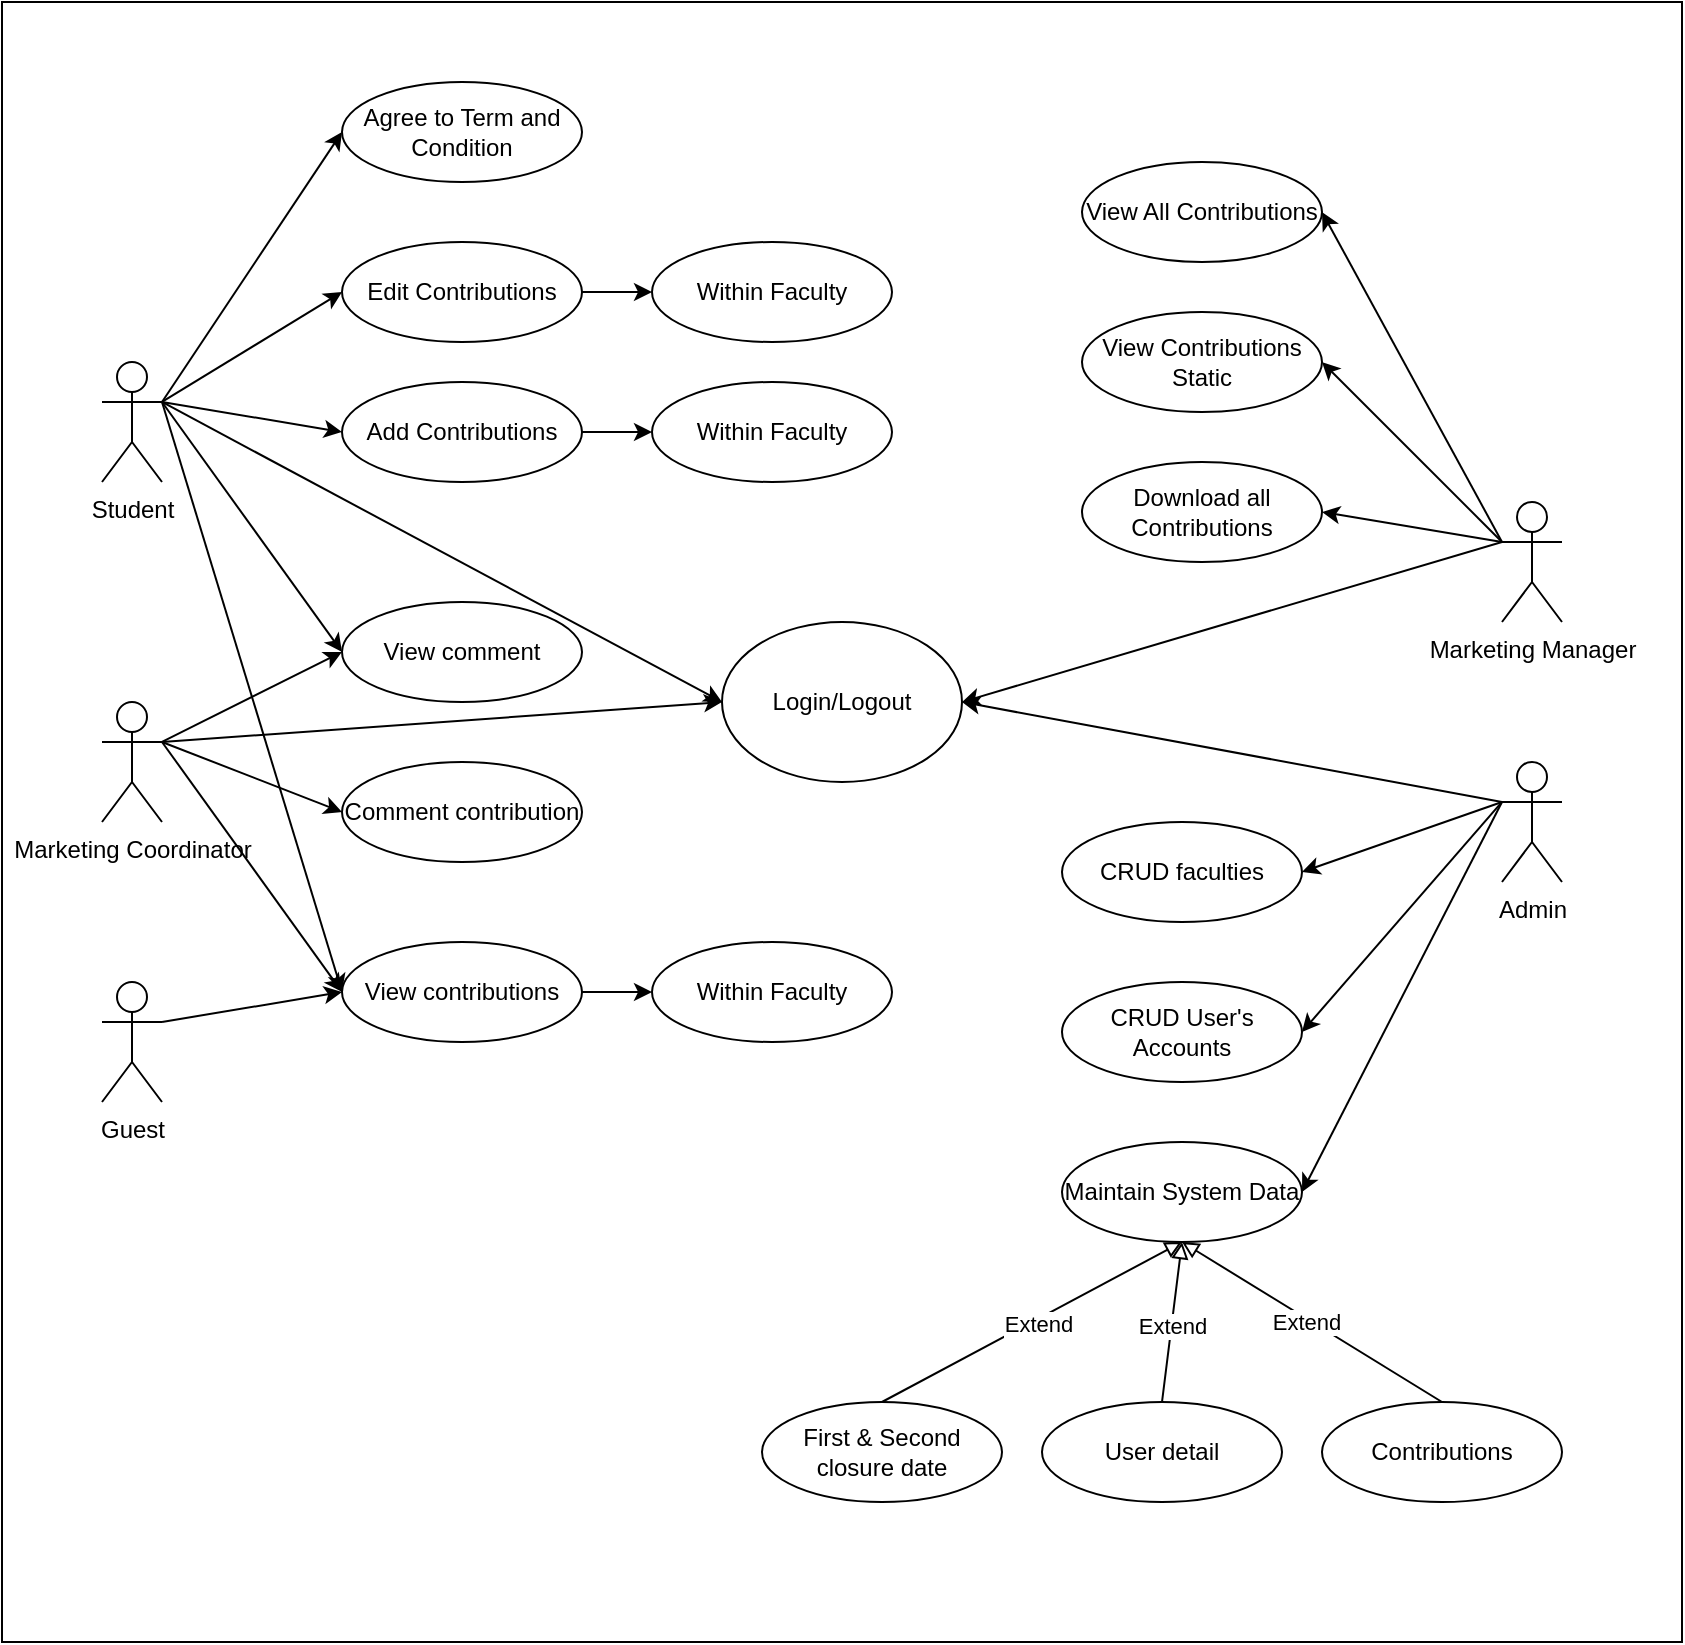 <mxfile version="24.2.2" type="github">
  <diagram name="Page-1" id="vgnqtysXQieB4pXxnnxd">
    <mxGraphModel dx="1009" dy="542" grid="1" gridSize="10" guides="1" tooltips="1" connect="1" arrows="1" fold="1" page="1" pageScale="1" pageWidth="850" pageHeight="1100" math="0" shadow="0">
      <root>
        <mxCell id="0" />
        <mxCell id="1" parent="0" />
        <mxCell id="5GnFBJSOActx5n4x3gq5-1" value="" style="rounded=0;whiteSpace=wrap;html=1;" parent="1" vertex="1">
          <mxGeometry x="100" y="10" width="840" height="820" as="geometry" />
        </mxCell>
        <mxCell id="5GnFBJSOActx5n4x3gq5-2" value="Admin" style="shape=umlActor;verticalLabelPosition=bottom;verticalAlign=top;html=1;outlineConnect=0;" parent="1" vertex="1">
          <mxGeometry x="850" y="390" width="30" height="60" as="geometry" />
        </mxCell>
        <mxCell id="5GnFBJSOActx5n4x3gq5-3" value="Guest" style="shape=umlActor;verticalLabelPosition=bottom;verticalAlign=top;html=1;outlineConnect=0;" parent="1" vertex="1">
          <mxGeometry x="150" y="500" width="30" height="60" as="geometry" />
        </mxCell>
        <mxCell id="5GnFBJSOActx5n4x3gq5-4" value="Marketing Manager" style="shape=umlActor;verticalLabelPosition=bottom;verticalAlign=top;html=1;outlineConnect=0;" parent="1" vertex="1">
          <mxGeometry x="850" y="260" width="30" height="60" as="geometry" />
        </mxCell>
        <mxCell id="5GnFBJSOActx5n4x3gq5-5" value="Marketing Coordinator" style="shape=umlActor;verticalLabelPosition=bottom;verticalAlign=top;html=1;outlineConnect=0;" parent="1" vertex="1">
          <mxGeometry x="150" y="360" width="30" height="60" as="geometry" />
        </mxCell>
        <mxCell id="5GnFBJSOActx5n4x3gq5-6" value="Student" style="shape=umlActor;verticalLabelPosition=bottom;verticalAlign=top;html=1;outlineConnect=0;" parent="1" vertex="1">
          <mxGeometry x="150" y="190" width="30" height="60" as="geometry" />
        </mxCell>
        <mxCell id="5GnFBJSOActx5n4x3gq5-15" value="Within Faculty" style="ellipse;whiteSpace=wrap;html=1;" parent="1" vertex="1">
          <mxGeometry x="425" y="200" width="120" height="50" as="geometry" />
        </mxCell>
        <mxCell id="5GnFBJSOActx5n4x3gq5-18" value="Add Contributions" style="ellipse;whiteSpace=wrap;html=1;" parent="1" vertex="1">
          <mxGeometry x="270" y="200" width="120" height="50" as="geometry" />
        </mxCell>
        <mxCell id="5GnFBJSOActx5n4x3gq5-20" value="" style="endArrow=classic;html=1;rounded=0;exitX=1;exitY=0.333;exitDx=0;exitDy=0;exitPerimeter=0;entryX=0;entryY=0.5;entryDx=0;entryDy=0;" parent="1" source="5GnFBJSOActx5n4x3gq5-6" target="5GnFBJSOActx5n4x3gq5-18" edge="1">
          <mxGeometry width="50" height="50" relative="1" as="geometry">
            <mxPoint x="400" y="160" as="sourcePoint" />
            <mxPoint x="450" y="110" as="targetPoint" />
          </mxGeometry>
        </mxCell>
        <mxCell id="5GnFBJSOActx5n4x3gq5-27" style="edgeStyle=orthogonalEdgeStyle;rounded=0;orthogonalLoop=1;jettySize=auto;html=1;exitX=0.5;exitY=1;exitDx=0;exitDy=0;" parent="1" source="5GnFBJSOActx5n4x3gq5-15" target="5GnFBJSOActx5n4x3gq5-15" edge="1">
          <mxGeometry relative="1" as="geometry" />
        </mxCell>
        <mxCell id="5GnFBJSOActx5n4x3gq5-28" value="View All Contributions" style="ellipse;whiteSpace=wrap;html=1;" parent="1" vertex="1">
          <mxGeometry x="640" y="90" width="120" height="50" as="geometry" />
        </mxCell>
        <mxCell id="5GnFBJSOActx5n4x3gq5-33" value="CRUD faculties" style="ellipse;whiteSpace=wrap;html=1;" parent="1" vertex="1">
          <mxGeometry x="630" y="420" width="120" height="50" as="geometry" />
        </mxCell>
        <mxCell id="rEA6fzusFfQtPm0cxR4m-1" value="Comment contribution" style="ellipse;whiteSpace=wrap;html=1;" parent="1" vertex="1">
          <mxGeometry x="270" y="390" width="120" height="50" as="geometry" />
        </mxCell>
        <mxCell id="rEA6fzusFfQtPm0cxR4m-2" value="" style="endArrow=classic;html=1;rounded=0;exitX=1;exitY=0.333;exitDx=0;exitDy=0;exitPerimeter=0;entryX=0;entryY=0.5;entryDx=0;entryDy=0;" parent="1" source="5GnFBJSOActx5n4x3gq5-5" target="rEA6fzusFfQtPm0cxR4m-1" edge="1">
          <mxGeometry width="50" height="50" relative="1" as="geometry">
            <mxPoint x="400" y="410" as="sourcePoint" />
            <mxPoint x="450" y="360" as="targetPoint" />
          </mxGeometry>
        </mxCell>
        <mxCell id="rEA6fzusFfQtPm0cxR4m-4" value="Edit Contributions" style="ellipse;whiteSpace=wrap;html=1;" parent="1" vertex="1">
          <mxGeometry x="270" y="130" width="120" height="50" as="geometry" />
        </mxCell>
        <mxCell id="rEA6fzusFfQtPm0cxR4m-5" value="" style="endArrow=classic;html=1;rounded=0;exitX=1;exitY=0.333;exitDx=0;exitDy=0;exitPerimeter=0;entryX=0;entryY=0.5;entryDx=0;entryDy=0;" parent="1" source="5GnFBJSOActx5n4x3gq5-6" target="rEA6fzusFfQtPm0cxR4m-4" edge="1">
          <mxGeometry width="50" height="50" relative="1" as="geometry">
            <mxPoint x="400" y="410" as="sourcePoint" />
            <mxPoint x="450" y="360" as="targetPoint" />
          </mxGeometry>
        </mxCell>
        <mxCell id="rEA6fzusFfQtPm0cxR4m-6" value="Within Faculty" style="ellipse;whiteSpace=wrap;html=1;" parent="1" vertex="1">
          <mxGeometry x="425" y="130" width="120" height="50" as="geometry" />
        </mxCell>
        <mxCell id="rEA6fzusFfQtPm0cxR4m-8" value="" style="endArrow=classic;html=1;rounded=0;exitX=1;exitY=0.5;exitDx=0;exitDy=0;entryX=0;entryY=0.5;entryDx=0;entryDy=0;" parent="1" source="rEA6fzusFfQtPm0cxR4m-4" target="rEA6fzusFfQtPm0cxR4m-6" edge="1">
          <mxGeometry width="50" height="50" relative="1" as="geometry">
            <mxPoint x="400" y="410" as="sourcePoint" />
            <mxPoint x="450" y="360" as="targetPoint" />
          </mxGeometry>
        </mxCell>
        <mxCell id="rEA6fzusFfQtPm0cxR4m-9" value="" style="endArrow=classic;html=1;rounded=0;exitX=1;exitY=0.5;exitDx=0;exitDy=0;entryX=0;entryY=0.5;entryDx=0;entryDy=0;" parent="1" source="5GnFBJSOActx5n4x3gq5-18" target="5GnFBJSOActx5n4x3gq5-15" edge="1">
          <mxGeometry width="50" height="50" relative="1" as="geometry">
            <mxPoint x="400" y="410" as="sourcePoint" />
            <mxPoint x="450" y="360" as="targetPoint" />
          </mxGeometry>
        </mxCell>
        <mxCell id="rEA6fzusFfQtPm0cxR4m-11" value="View contributions" style="ellipse;whiteSpace=wrap;html=1;" parent="1" vertex="1">
          <mxGeometry x="270" y="480" width="120" height="50" as="geometry" />
        </mxCell>
        <mxCell id="rEA6fzusFfQtPm0cxR4m-12" value="Within Faculty" style="ellipse;whiteSpace=wrap;html=1;" parent="1" vertex="1">
          <mxGeometry x="425" y="480" width="120" height="50" as="geometry" />
        </mxCell>
        <mxCell id="rEA6fzusFfQtPm0cxR4m-13" value="" style="endArrow=classic;html=1;rounded=0;exitX=1;exitY=0.5;exitDx=0;exitDy=0;entryX=0;entryY=0.5;entryDx=0;entryDy=0;" parent="1" source="rEA6fzusFfQtPm0cxR4m-11" target="rEA6fzusFfQtPm0cxR4m-12" edge="1">
          <mxGeometry width="50" height="50" relative="1" as="geometry">
            <mxPoint x="400" y="410" as="sourcePoint" />
            <mxPoint x="450" y="360" as="targetPoint" />
          </mxGeometry>
        </mxCell>
        <mxCell id="rEA6fzusFfQtPm0cxR4m-14" value="" style="endArrow=classic;html=1;rounded=0;exitX=1;exitY=0.333;exitDx=0;exitDy=0;exitPerimeter=0;entryX=0;entryY=0.5;entryDx=0;entryDy=0;" parent="1" source="5GnFBJSOActx5n4x3gq5-5" target="rEA6fzusFfQtPm0cxR4m-11" edge="1">
          <mxGeometry width="50" height="50" relative="1" as="geometry">
            <mxPoint x="190" y="380" as="sourcePoint" />
            <mxPoint x="450" y="360" as="targetPoint" />
          </mxGeometry>
        </mxCell>
        <mxCell id="rEA6fzusFfQtPm0cxR4m-15" value="" style="endArrow=classic;html=1;rounded=0;exitX=1;exitY=0.333;exitDx=0;exitDy=0;exitPerimeter=0;entryX=0;entryY=0.5;entryDx=0;entryDy=0;" parent="1" source="5GnFBJSOActx5n4x3gq5-6" target="rEA6fzusFfQtPm0cxR4m-11" edge="1">
          <mxGeometry width="50" height="50" relative="1" as="geometry">
            <mxPoint x="400" y="410" as="sourcePoint" />
            <mxPoint x="450" y="360" as="targetPoint" />
          </mxGeometry>
        </mxCell>
        <mxCell id="rEA6fzusFfQtPm0cxR4m-18" value="" style="endArrow=classic;html=1;rounded=0;exitX=1;exitY=0.333;exitDx=0;exitDy=0;exitPerimeter=0;entryX=0;entryY=0.5;entryDx=0;entryDy=0;" parent="1" source="5GnFBJSOActx5n4x3gq5-3" target="rEA6fzusFfQtPm0cxR4m-11" edge="1">
          <mxGeometry width="50" height="50" relative="1" as="geometry">
            <mxPoint x="400" y="410" as="sourcePoint" />
            <mxPoint x="450" y="360" as="targetPoint" />
          </mxGeometry>
        </mxCell>
        <mxCell id="rEA6fzusFfQtPm0cxR4m-19" value="View comment" style="ellipse;whiteSpace=wrap;html=1;" parent="1" vertex="1">
          <mxGeometry x="270" y="310" width="120" height="50" as="geometry" />
        </mxCell>
        <mxCell id="rEA6fzusFfQtPm0cxR4m-20" value="" style="endArrow=classic;html=1;rounded=0;exitX=1;exitY=0.333;exitDx=0;exitDy=0;exitPerimeter=0;entryX=0;entryY=0.5;entryDx=0;entryDy=0;" parent="1" source="5GnFBJSOActx5n4x3gq5-6" target="rEA6fzusFfQtPm0cxR4m-19" edge="1">
          <mxGeometry width="50" height="50" relative="1" as="geometry">
            <mxPoint x="400" y="610" as="sourcePoint" />
            <mxPoint x="450" y="560" as="targetPoint" />
          </mxGeometry>
        </mxCell>
        <mxCell id="rEA6fzusFfQtPm0cxR4m-26" value="" style="endArrow=classic;html=1;rounded=0;exitX=1;exitY=0.333;exitDx=0;exitDy=0;exitPerimeter=0;entryX=0;entryY=0.5;entryDx=0;entryDy=0;" parent="1" source="5GnFBJSOActx5n4x3gq5-5" target="rEA6fzusFfQtPm0cxR4m-19" edge="1">
          <mxGeometry width="50" height="50" relative="1" as="geometry">
            <mxPoint x="400" y="410" as="sourcePoint" />
            <mxPoint x="450" y="360" as="targetPoint" />
          </mxGeometry>
        </mxCell>
        <mxCell id="rEA6fzusFfQtPm0cxR4m-27" value="Agree to Term and Condition" style="ellipse;whiteSpace=wrap;html=1;" parent="1" vertex="1">
          <mxGeometry x="270" y="50" width="120" height="50" as="geometry" />
        </mxCell>
        <mxCell id="rEA6fzusFfQtPm0cxR4m-28" value="" style="endArrow=classic;html=1;rounded=0;exitX=1;exitY=0.333;exitDx=0;exitDy=0;exitPerimeter=0;entryX=0;entryY=0.5;entryDx=0;entryDy=0;" parent="1" source="5GnFBJSOActx5n4x3gq5-6" target="rEA6fzusFfQtPm0cxR4m-27" edge="1">
          <mxGeometry width="50" height="50" relative="1" as="geometry">
            <mxPoint x="400" y="310" as="sourcePoint" />
            <mxPoint x="450" y="260" as="targetPoint" />
          </mxGeometry>
        </mxCell>
        <mxCell id="rEA6fzusFfQtPm0cxR4m-29" value="View Contributions Static" style="ellipse;whiteSpace=wrap;html=1;" parent="1" vertex="1">
          <mxGeometry x="640" y="165" width="120" height="50" as="geometry" />
        </mxCell>
        <mxCell id="rEA6fzusFfQtPm0cxR4m-30" value="Download all Contributions" style="ellipse;whiteSpace=wrap;html=1;" parent="1" vertex="1">
          <mxGeometry x="640" y="240" width="120" height="50" as="geometry" />
        </mxCell>
        <mxCell id="rEA6fzusFfQtPm0cxR4m-31" value="" style="endArrow=classic;html=1;rounded=0;exitX=0;exitY=0.333;exitDx=0;exitDy=0;exitPerimeter=0;entryX=1;entryY=0.5;entryDx=0;entryDy=0;" parent="1" source="5GnFBJSOActx5n4x3gq5-4" target="5GnFBJSOActx5n4x3gq5-28" edge="1">
          <mxGeometry width="50" height="50" relative="1" as="geometry">
            <mxPoint x="400" y="310" as="sourcePoint" />
            <mxPoint x="450" y="260" as="targetPoint" />
          </mxGeometry>
        </mxCell>
        <mxCell id="rEA6fzusFfQtPm0cxR4m-32" value="" style="endArrow=classic;html=1;rounded=0;exitX=0;exitY=0.333;exitDx=0;exitDy=0;exitPerimeter=0;entryX=1;entryY=0.5;entryDx=0;entryDy=0;" parent="1" source="5GnFBJSOActx5n4x3gq5-4" target="rEA6fzusFfQtPm0cxR4m-29" edge="1">
          <mxGeometry width="50" height="50" relative="1" as="geometry">
            <mxPoint x="400" y="310" as="sourcePoint" />
            <mxPoint x="450" y="260" as="targetPoint" />
          </mxGeometry>
        </mxCell>
        <mxCell id="rEA6fzusFfQtPm0cxR4m-33" value="" style="endArrow=classic;html=1;rounded=0;exitX=0;exitY=0.333;exitDx=0;exitDy=0;exitPerimeter=0;entryX=1;entryY=0.5;entryDx=0;entryDy=0;" parent="1" source="5GnFBJSOActx5n4x3gq5-4" target="rEA6fzusFfQtPm0cxR4m-30" edge="1">
          <mxGeometry width="50" height="50" relative="1" as="geometry">
            <mxPoint x="400" y="310" as="sourcePoint" />
            <mxPoint x="450" y="260" as="targetPoint" />
          </mxGeometry>
        </mxCell>
        <mxCell id="rEA6fzusFfQtPm0cxR4m-34" value="CRUD User&#39;s Accounts" style="ellipse;whiteSpace=wrap;html=1;" parent="1" vertex="1">
          <mxGeometry x="630" y="500" width="120" height="50" as="geometry" />
        </mxCell>
        <mxCell id="rEA6fzusFfQtPm0cxR4m-36" value="" style="endArrow=classic;html=1;rounded=0;exitX=0;exitY=0.333;exitDx=0;exitDy=0;exitPerimeter=0;entryX=1;entryY=0.5;entryDx=0;entryDy=0;" parent="1" source="5GnFBJSOActx5n4x3gq5-2" target="5GnFBJSOActx5n4x3gq5-33" edge="1">
          <mxGeometry width="50" height="50" relative="1" as="geometry">
            <mxPoint x="400" y="490" as="sourcePoint" />
            <mxPoint x="450" y="440" as="targetPoint" />
          </mxGeometry>
        </mxCell>
        <mxCell id="rEA6fzusFfQtPm0cxR4m-37" value="" style="endArrow=classic;html=1;rounded=0;exitX=0;exitY=0.333;exitDx=0;exitDy=0;exitPerimeter=0;entryX=1;entryY=0.5;entryDx=0;entryDy=0;" parent="1" source="5GnFBJSOActx5n4x3gq5-2" target="rEA6fzusFfQtPm0cxR4m-34" edge="1">
          <mxGeometry width="50" height="50" relative="1" as="geometry">
            <mxPoint x="400" y="490" as="sourcePoint" />
            <mxPoint x="450" y="440" as="targetPoint" />
          </mxGeometry>
        </mxCell>
        <mxCell id="rEA6fzusFfQtPm0cxR4m-38" value="Maintain System Data" style="ellipse;whiteSpace=wrap;html=1;" parent="1" vertex="1">
          <mxGeometry x="630" y="580" width="120" height="50" as="geometry" />
        </mxCell>
        <mxCell id="rEA6fzusFfQtPm0cxR4m-40" value="First &amp;amp; Second closure date" style="ellipse;whiteSpace=wrap;html=1;" parent="1" vertex="1">
          <mxGeometry x="480" y="710" width="120" height="50" as="geometry" />
        </mxCell>
        <mxCell id="rEA6fzusFfQtPm0cxR4m-41" value="User detail" style="ellipse;whiteSpace=wrap;html=1;" parent="1" vertex="1">
          <mxGeometry x="620" y="710" width="120" height="50" as="geometry" />
        </mxCell>
        <mxCell id="rEA6fzusFfQtPm0cxR4m-42" value="Contributions" style="ellipse;whiteSpace=wrap;html=1;" parent="1" vertex="1">
          <mxGeometry x="760" y="710" width="120" height="50" as="geometry" />
        </mxCell>
        <mxCell id="rEA6fzusFfQtPm0cxR4m-43" value="" style="endArrow=block;html=1;rounded=0;exitX=0.5;exitY=0;exitDx=0;exitDy=0;entryX=0.5;entryY=1;entryDx=0;entryDy=0;endFill=0;" parent="1" source="rEA6fzusFfQtPm0cxR4m-40" target="rEA6fzusFfQtPm0cxR4m-38" edge="1">
          <mxGeometry width="50" height="50" relative="1" as="geometry">
            <mxPoint x="400" y="590" as="sourcePoint" />
            <mxPoint x="450" y="540" as="targetPoint" />
          </mxGeometry>
        </mxCell>
        <mxCell id="rEA6fzusFfQtPm0cxR4m-46" value="Extend" style="edgeLabel;html=1;align=center;verticalAlign=middle;resizable=0;points=[];" parent="rEA6fzusFfQtPm0cxR4m-43" vertex="1" connectable="0">
          <mxGeometry x="0.026" y="-2" relative="1" as="geometry">
            <mxPoint as="offset" />
          </mxGeometry>
        </mxCell>
        <mxCell id="rEA6fzusFfQtPm0cxR4m-44" value="" style="endArrow=block;html=1;rounded=0;exitX=0.5;exitY=0;exitDx=0;exitDy=0;entryX=0.5;entryY=1;entryDx=0;entryDy=0;endFill=0;" parent="1" source="rEA6fzusFfQtPm0cxR4m-41" target="rEA6fzusFfQtPm0cxR4m-38" edge="1">
          <mxGeometry width="50" height="50" relative="1" as="geometry">
            <mxPoint x="550" y="720" as="sourcePoint" />
            <mxPoint x="690" y="640" as="targetPoint" />
          </mxGeometry>
        </mxCell>
        <mxCell id="rEA6fzusFfQtPm0cxR4m-47" value="Extend" style="edgeLabel;html=1;align=center;verticalAlign=middle;resizable=0;points=[];" parent="rEA6fzusFfQtPm0cxR4m-44" vertex="1" connectable="0">
          <mxGeometry x="-0.05" relative="1" as="geometry">
            <mxPoint as="offset" />
          </mxGeometry>
        </mxCell>
        <mxCell id="rEA6fzusFfQtPm0cxR4m-45" value="" style="endArrow=block;html=1;rounded=0;exitX=0.5;exitY=0;exitDx=0;exitDy=0;entryX=0.5;entryY=1;entryDx=0;entryDy=0;endFill=0;" parent="1" source="rEA6fzusFfQtPm0cxR4m-42" target="rEA6fzusFfQtPm0cxR4m-38" edge="1">
          <mxGeometry width="50" height="50" relative="1" as="geometry">
            <mxPoint x="560" y="730" as="sourcePoint" />
            <mxPoint x="700" y="650" as="targetPoint" />
          </mxGeometry>
        </mxCell>
        <mxCell id="rEA6fzusFfQtPm0cxR4m-48" value="Extend" style="edgeLabel;html=1;align=center;verticalAlign=middle;resizable=0;points=[];" parent="rEA6fzusFfQtPm0cxR4m-45" vertex="1" connectable="0">
          <mxGeometry x="0.038" y="1" relative="1" as="geometry">
            <mxPoint as="offset" />
          </mxGeometry>
        </mxCell>
        <mxCell id="rEA6fzusFfQtPm0cxR4m-49" value="" style="endArrow=classic;html=1;rounded=0;exitX=0;exitY=0.333;exitDx=0;exitDy=0;exitPerimeter=0;entryX=1;entryY=0.5;entryDx=0;entryDy=0;" parent="1" source="5GnFBJSOActx5n4x3gq5-2" target="rEA6fzusFfQtPm0cxR4m-38" edge="1">
          <mxGeometry width="50" height="50" relative="1" as="geometry">
            <mxPoint x="500" y="550" as="sourcePoint" />
            <mxPoint x="550" y="500" as="targetPoint" />
          </mxGeometry>
        </mxCell>
        <mxCell id="3TcS2tVxl1Ygvut1UoIs-1" value="Login/Logout" style="ellipse;whiteSpace=wrap;html=1;" vertex="1" parent="1">
          <mxGeometry x="460" y="320" width="120" height="80" as="geometry" />
        </mxCell>
        <mxCell id="3TcS2tVxl1Ygvut1UoIs-3" value="" style="endArrow=classic;html=1;rounded=0;entryX=1;entryY=0.5;entryDx=0;entryDy=0;exitX=0;exitY=0.333;exitDx=0;exitDy=0;exitPerimeter=0;" edge="1" parent="1" source="5GnFBJSOActx5n4x3gq5-4" target="3TcS2tVxl1Ygvut1UoIs-1">
          <mxGeometry width="50" height="50" relative="1" as="geometry">
            <mxPoint x="850" y="180" as="sourcePoint" />
            <mxPoint x="540" y="260" as="targetPoint" />
          </mxGeometry>
        </mxCell>
        <mxCell id="3TcS2tVxl1Ygvut1UoIs-4" value="" style="endArrow=classic;html=1;rounded=0;entryX=1;entryY=0.5;entryDx=0;entryDy=0;exitX=0;exitY=0.333;exitDx=0;exitDy=0;exitPerimeter=0;" edge="1" parent="1" source="5GnFBJSOActx5n4x3gq5-2" target="3TcS2tVxl1Ygvut1UoIs-1">
          <mxGeometry width="50" height="50" relative="1" as="geometry">
            <mxPoint x="490" y="510" as="sourcePoint" />
            <mxPoint x="540" y="460" as="targetPoint" />
          </mxGeometry>
        </mxCell>
        <mxCell id="3TcS2tVxl1Ygvut1UoIs-5" value="" style="endArrow=classic;html=1;rounded=0;exitX=1;exitY=0.333;exitDx=0;exitDy=0;exitPerimeter=0;entryX=0;entryY=0.5;entryDx=0;entryDy=0;" edge="1" parent="1" source="5GnFBJSOActx5n4x3gq5-5" target="3TcS2tVxl1Ygvut1UoIs-1">
          <mxGeometry width="50" height="50" relative="1" as="geometry">
            <mxPoint x="490" y="510" as="sourcePoint" />
            <mxPoint x="540" y="460" as="targetPoint" />
          </mxGeometry>
        </mxCell>
        <mxCell id="3TcS2tVxl1Ygvut1UoIs-6" value="" style="endArrow=classic;html=1;rounded=0;exitX=1;exitY=0.333;exitDx=0;exitDy=0;exitPerimeter=0;entryX=0;entryY=0.5;entryDx=0;entryDy=0;" edge="1" parent="1" source="5GnFBJSOActx5n4x3gq5-6" target="3TcS2tVxl1Ygvut1UoIs-1">
          <mxGeometry width="50" height="50" relative="1" as="geometry">
            <mxPoint x="490" y="310" as="sourcePoint" />
            <mxPoint x="540" y="260" as="targetPoint" />
          </mxGeometry>
        </mxCell>
      </root>
    </mxGraphModel>
  </diagram>
</mxfile>
